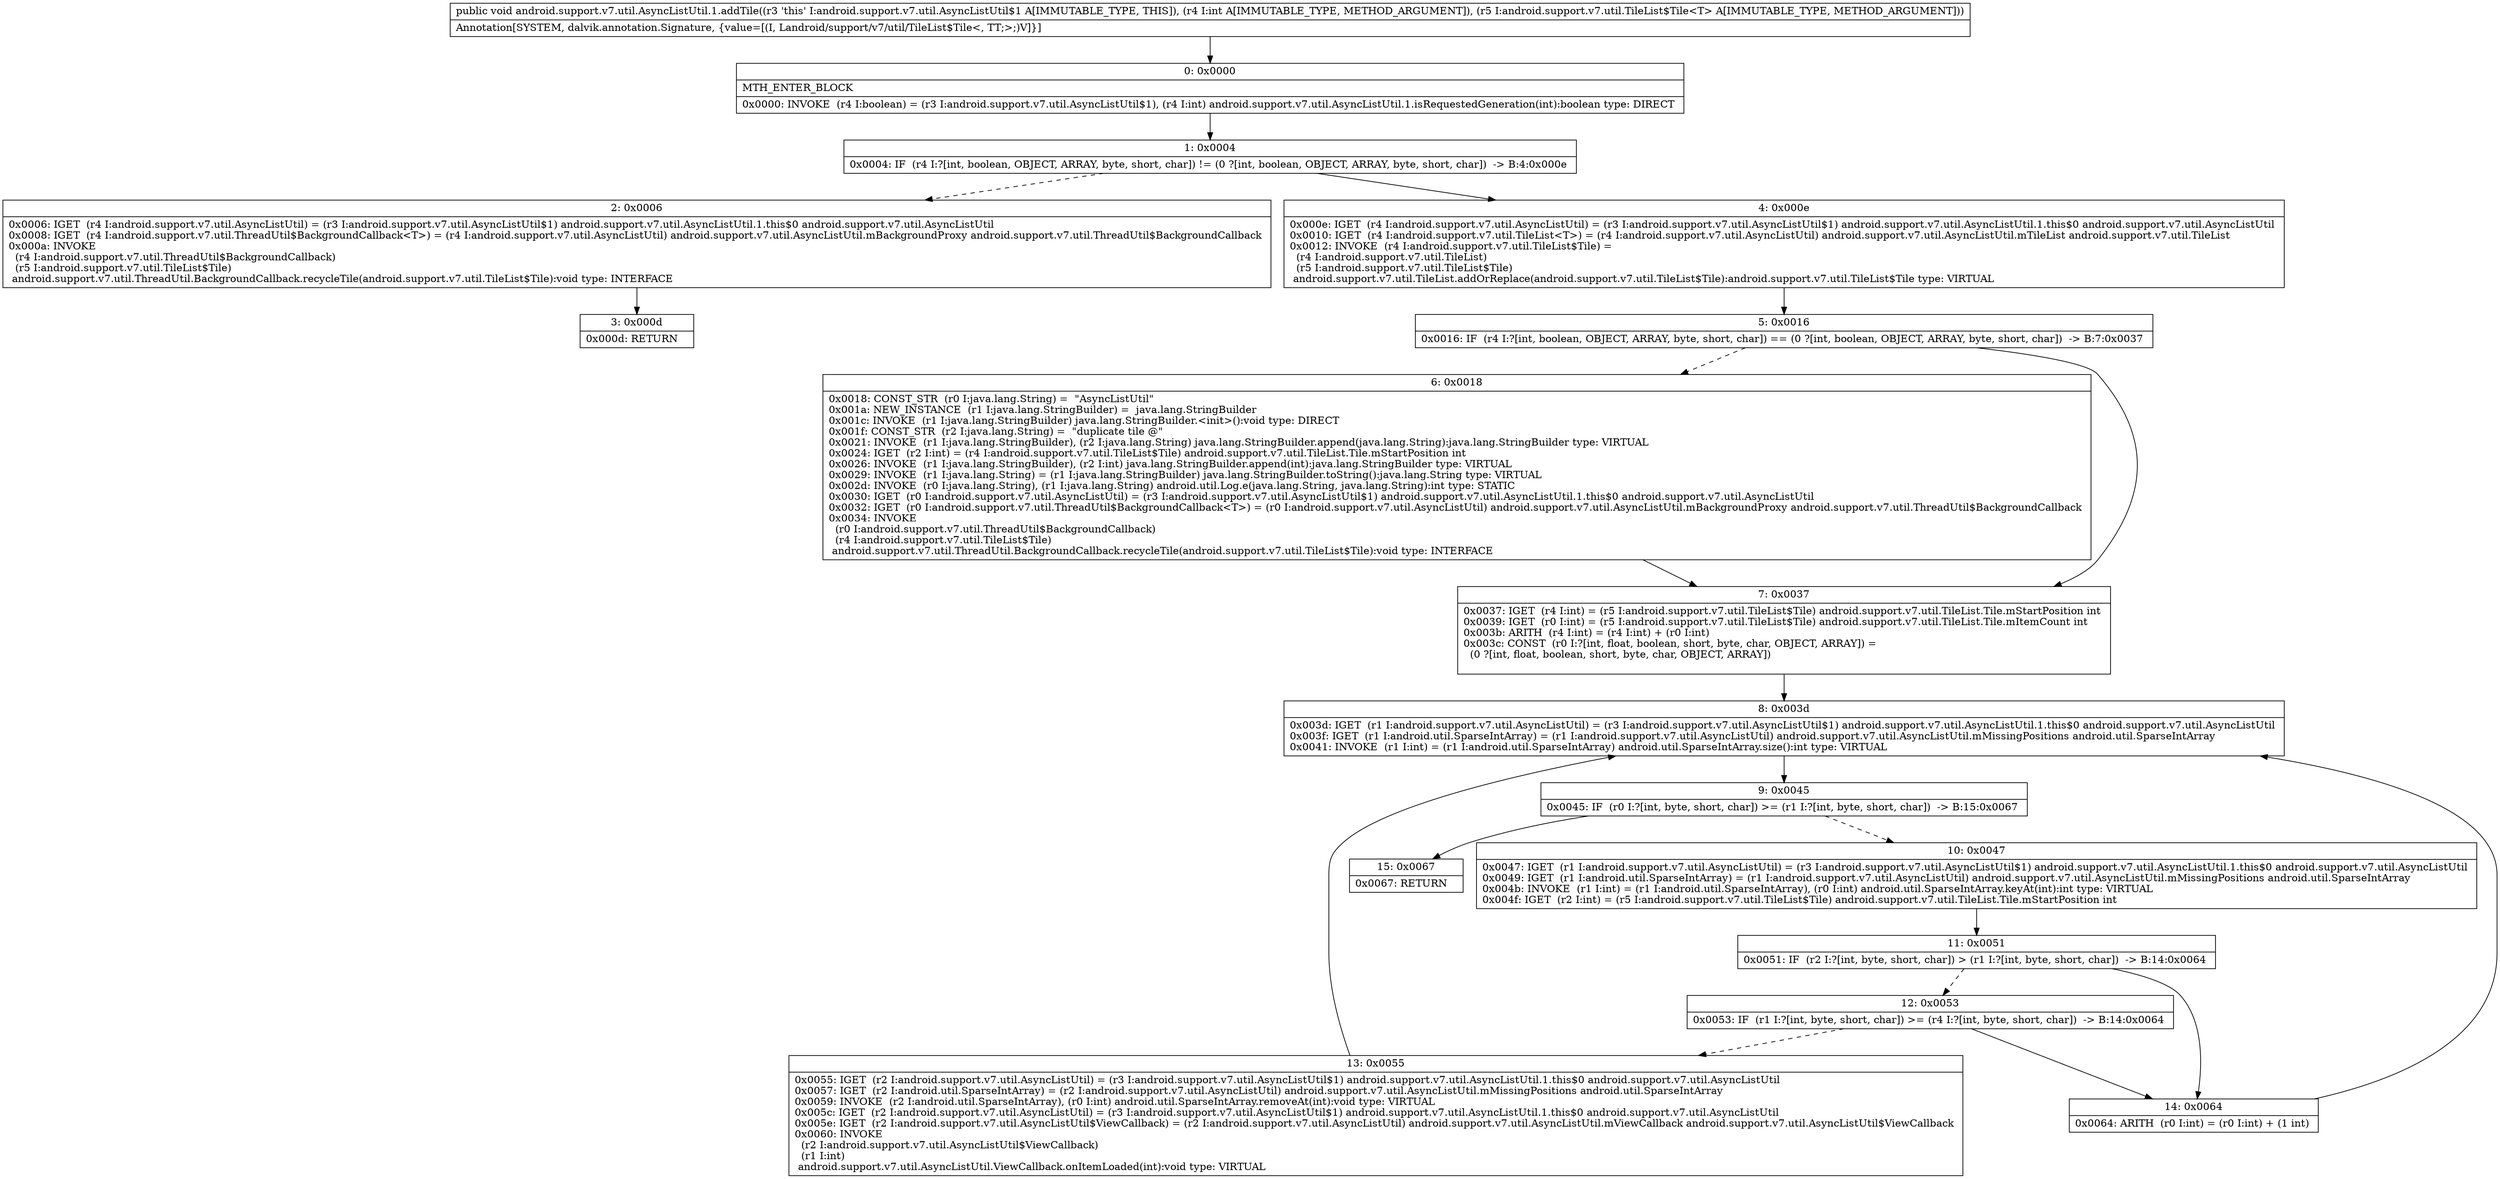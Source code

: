 digraph "CFG forandroid.support.v7.util.AsyncListUtil.1.addTile(ILandroid\/support\/v7\/util\/TileList$Tile;)V" {
Node_0 [shape=record,label="{0\:\ 0x0000|MTH_ENTER_BLOCK\l|0x0000: INVOKE  (r4 I:boolean) = (r3 I:android.support.v7.util.AsyncListUtil$1), (r4 I:int) android.support.v7.util.AsyncListUtil.1.isRequestedGeneration(int):boolean type: DIRECT \l}"];
Node_1 [shape=record,label="{1\:\ 0x0004|0x0004: IF  (r4 I:?[int, boolean, OBJECT, ARRAY, byte, short, char]) != (0 ?[int, boolean, OBJECT, ARRAY, byte, short, char])  \-\> B:4:0x000e \l}"];
Node_2 [shape=record,label="{2\:\ 0x0006|0x0006: IGET  (r4 I:android.support.v7.util.AsyncListUtil) = (r3 I:android.support.v7.util.AsyncListUtil$1) android.support.v7.util.AsyncListUtil.1.this$0 android.support.v7.util.AsyncListUtil \l0x0008: IGET  (r4 I:android.support.v7.util.ThreadUtil$BackgroundCallback\<T\>) = (r4 I:android.support.v7.util.AsyncListUtil) android.support.v7.util.AsyncListUtil.mBackgroundProxy android.support.v7.util.ThreadUtil$BackgroundCallback \l0x000a: INVOKE  \l  (r4 I:android.support.v7.util.ThreadUtil$BackgroundCallback)\l  (r5 I:android.support.v7.util.TileList$Tile)\l android.support.v7.util.ThreadUtil.BackgroundCallback.recycleTile(android.support.v7.util.TileList$Tile):void type: INTERFACE \l}"];
Node_3 [shape=record,label="{3\:\ 0x000d|0x000d: RETURN   \l}"];
Node_4 [shape=record,label="{4\:\ 0x000e|0x000e: IGET  (r4 I:android.support.v7.util.AsyncListUtil) = (r3 I:android.support.v7.util.AsyncListUtil$1) android.support.v7.util.AsyncListUtil.1.this$0 android.support.v7.util.AsyncListUtil \l0x0010: IGET  (r4 I:android.support.v7.util.TileList\<T\>) = (r4 I:android.support.v7.util.AsyncListUtil) android.support.v7.util.AsyncListUtil.mTileList android.support.v7.util.TileList \l0x0012: INVOKE  (r4 I:android.support.v7.util.TileList$Tile) = \l  (r4 I:android.support.v7.util.TileList)\l  (r5 I:android.support.v7.util.TileList$Tile)\l android.support.v7.util.TileList.addOrReplace(android.support.v7.util.TileList$Tile):android.support.v7.util.TileList$Tile type: VIRTUAL \l}"];
Node_5 [shape=record,label="{5\:\ 0x0016|0x0016: IF  (r4 I:?[int, boolean, OBJECT, ARRAY, byte, short, char]) == (0 ?[int, boolean, OBJECT, ARRAY, byte, short, char])  \-\> B:7:0x0037 \l}"];
Node_6 [shape=record,label="{6\:\ 0x0018|0x0018: CONST_STR  (r0 I:java.lang.String) =  \"AsyncListUtil\" \l0x001a: NEW_INSTANCE  (r1 I:java.lang.StringBuilder) =  java.lang.StringBuilder \l0x001c: INVOKE  (r1 I:java.lang.StringBuilder) java.lang.StringBuilder.\<init\>():void type: DIRECT \l0x001f: CONST_STR  (r2 I:java.lang.String) =  \"duplicate tile @\" \l0x0021: INVOKE  (r1 I:java.lang.StringBuilder), (r2 I:java.lang.String) java.lang.StringBuilder.append(java.lang.String):java.lang.StringBuilder type: VIRTUAL \l0x0024: IGET  (r2 I:int) = (r4 I:android.support.v7.util.TileList$Tile) android.support.v7.util.TileList.Tile.mStartPosition int \l0x0026: INVOKE  (r1 I:java.lang.StringBuilder), (r2 I:int) java.lang.StringBuilder.append(int):java.lang.StringBuilder type: VIRTUAL \l0x0029: INVOKE  (r1 I:java.lang.String) = (r1 I:java.lang.StringBuilder) java.lang.StringBuilder.toString():java.lang.String type: VIRTUAL \l0x002d: INVOKE  (r0 I:java.lang.String), (r1 I:java.lang.String) android.util.Log.e(java.lang.String, java.lang.String):int type: STATIC \l0x0030: IGET  (r0 I:android.support.v7.util.AsyncListUtil) = (r3 I:android.support.v7.util.AsyncListUtil$1) android.support.v7.util.AsyncListUtil.1.this$0 android.support.v7.util.AsyncListUtil \l0x0032: IGET  (r0 I:android.support.v7.util.ThreadUtil$BackgroundCallback\<T\>) = (r0 I:android.support.v7.util.AsyncListUtil) android.support.v7.util.AsyncListUtil.mBackgroundProxy android.support.v7.util.ThreadUtil$BackgroundCallback \l0x0034: INVOKE  \l  (r0 I:android.support.v7.util.ThreadUtil$BackgroundCallback)\l  (r4 I:android.support.v7.util.TileList$Tile)\l android.support.v7.util.ThreadUtil.BackgroundCallback.recycleTile(android.support.v7.util.TileList$Tile):void type: INTERFACE \l}"];
Node_7 [shape=record,label="{7\:\ 0x0037|0x0037: IGET  (r4 I:int) = (r5 I:android.support.v7.util.TileList$Tile) android.support.v7.util.TileList.Tile.mStartPosition int \l0x0039: IGET  (r0 I:int) = (r5 I:android.support.v7.util.TileList$Tile) android.support.v7.util.TileList.Tile.mItemCount int \l0x003b: ARITH  (r4 I:int) = (r4 I:int) + (r0 I:int) \l0x003c: CONST  (r0 I:?[int, float, boolean, short, byte, char, OBJECT, ARRAY]) = \l  (0 ?[int, float, boolean, short, byte, char, OBJECT, ARRAY])\l \l}"];
Node_8 [shape=record,label="{8\:\ 0x003d|0x003d: IGET  (r1 I:android.support.v7.util.AsyncListUtil) = (r3 I:android.support.v7.util.AsyncListUtil$1) android.support.v7.util.AsyncListUtil.1.this$0 android.support.v7.util.AsyncListUtil \l0x003f: IGET  (r1 I:android.util.SparseIntArray) = (r1 I:android.support.v7.util.AsyncListUtil) android.support.v7.util.AsyncListUtil.mMissingPositions android.util.SparseIntArray \l0x0041: INVOKE  (r1 I:int) = (r1 I:android.util.SparseIntArray) android.util.SparseIntArray.size():int type: VIRTUAL \l}"];
Node_9 [shape=record,label="{9\:\ 0x0045|0x0045: IF  (r0 I:?[int, byte, short, char]) \>= (r1 I:?[int, byte, short, char])  \-\> B:15:0x0067 \l}"];
Node_10 [shape=record,label="{10\:\ 0x0047|0x0047: IGET  (r1 I:android.support.v7.util.AsyncListUtil) = (r3 I:android.support.v7.util.AsyncListUtil$1) android.support.v7.util.AsyncListUtil.1.this$0 android.support.v7.util.AsyncListUtil \l0x0049: IGET  (r1 I:android.util.SparseIntArray) = (r1 I:android.support.v7.util.AsyncListUtil) android.support.v7.util.AsyncListUtil.mMissingPositions android.util.SparseIntArray \l0x004b: INVOKE  (r1 I:int) = (r1 I:android.util.SparseIntArray), (r0 I:int) android.util.SparseIntArray.keyAt(int):int type: VIRTUAL \l0x004f: IGET  (r2 I:int) = (r5 I:android.support.v7.util.TileList$Tile) android.support.v7.util.TileList.Tile.mStartPosition int \l}"];
Node_11 [shape=record,label="{11\:\ 0x0051|0x0051: IF  (r2 I:?[int, byte, short, char]) \> (r1 I:?[int, byte, short, char])  \-\> B:14:0x0064 \l}"];
Node_12 [shape=record,label="{12\:\ 0x0053|0x0053: IF  (r1 I:?[int, byte, short, char]) \>= (r4 I:?[int, byte, short, char])  \-\> B:14:0x0064 \l}"];
Node_13 [shape=record,label="{13\:\ 0x0055|0x0055: IGET  (r2 I:android.support.v7.util.AsyncListUtil) = (r3 I:android.support.v7.util.AsyncListUtil$1) android.support.v7.util.AsyncListUtil.1.this$0 android.support.v7.util.AsyncListUtil \l0x0057: IGET  (r2 I:android.util.SparseIntArray) = (r2 I:android.support.v7.util.AsyncListUtil) android.support.v7.util.AsyncListUtil.mMissingPositions android.util.SparseIntArray \l0x0059: INVOKE  (r2 I:android.util.SparseIntArray), (r0 I:int) android.util.SparseIntArray.removeAt(int):void type: VIRTUAL \l0x005c: IGET  (r2 I:android.support.v7.util.AsyncListUtil) = (r3 I:android.support.v7.util.AsyncListUtil$1) android.support.v7.util.AsyncListUtil.1.this$0 android.support.v7.util.AsyncListUtil \l0x005e: IGET  (r2 I:android.support.v7.util.AsyncListUtil$ViewCallback) = (r2 I:android.support.v7.util.AsyncListUtil) android.support.v7.util.AsyncListUtil.mViewCallback android.support.v7.util.AsyncListUtil$ViewCallback \l0x0060: INVOKE  \l  (r2 I:android.support.v7.util.AsyncListUtil$ViewCallback)\l  (r1 I:int)\l android.support.v7.util.AsyncListUtil.ViewCallback.onItemLoaded(int):void type: VIRTUAL \l}"];
Node_14 [shape=record,label="{14\:\ 0x0064|0x0064: ARITH  (r0 I:int) = (r0 I:int) + (1 int) \l}"];
Node_15 [shape=record,label="{15\:\ 0x0067|0x0067: RETURN   \l}"];
MethodNode[shape=record,label="{public void android.support.v7.util.AsyncListUtil.1.addTile((r3 'this' I:android.support.v7.util.AsyncListUtil$1 A[IMMUTABLE_TYPE, THIS]), (r4 I:int A[IMMUTABLE_TYPE, METHOD_ARGUMENT]), (r5 I:android.support.v7.util.TileList$Tile\<T\> A[IMMUTABLE_TYPE, METHOD_ARGUMENT]))  | Annotation[SYSTEM, dalvik.annotation.Signature, \{value=[(I, Landroid\/support\/v7\/util\/TileList$Tile\<, TT;\>;)V]\}]\l}"];
MethodNode -> Node_0;
Node_0 -> Node_1;
Node_1 -> Node_2[style=dashed];
Node_1 -> Node_4;
Node_2 -> Node_3;
Node_4 -> Node_5;
Node_5 -> Node_6[style=dashed];
Node_5 -> Node_7;
Node_6 -> Node_7;
Node_7 -> Node_8;
Node_8 -> Node_9;
Node_9 -> Node_10[style=dashed];
Node_9 -> Node_15;
Node_10 -> Node_11;
Node_11 -> Node_12[style=dashed];
Node_11 -> Node_14;
Node_12 -> Node_13[style=dashed];
Node_12 -> Node_14;
Node_13 -> Node_8;
Node_14 -> Node_8;
}

